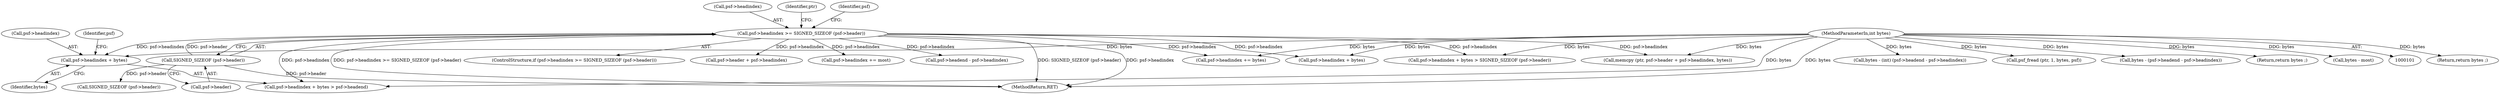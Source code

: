 digraph "1_libsndfile_708e996c87c5fae77b104ccfeb8f6db784c32074_13@pointer" {
"1000193" [label="(Call,psf->headindex + bytes)"];
"1000111" [label="(Call,psf->headindex >= SIGNED_SIZEOF (psf->header))"];
"1000115" [label="(Call,SIGNED_SIZEOF (psf->header))"];
"1000104" [label="(MethodParameterIn,int bytes)"];
"1000189" [label="(Return,return bytes ;)"];
"1000193" [label="(Call,psf->headindex + bytes)"];
"1000110" [label="(ControlStructure,if (psf->headindex >= SIGNED_SIZEOF (psf->header)))"];
"1000112" [label="(Call,psf->headindex)"];
"1000226" [label="(Call,bytes - (int) (psf->headend - psf->headindex))"];
"1000120" [label="(Call,psf_fread (ptr, 1, bytes, psf))"];
"1000192" [label="(Call,psf->headindex + bytes > psf->headend)"];
"1000265" [label="(MethodReturn,RET)"];
"1000213" [label="(Call,bytes - (psf->headend - psf->headindex))"];
"1000104" [label="(MethodParameterIn,int bytes)"];
"1000250" [label="(Call,psf->header + psf->headindex)"];
"1000248" [label="(Call,memcpy (ptr, psf->header + psf->headindex, bytes))"];
"1000116" [label="(Call,psf->header)"];
"1000173" [label="(Call,psf->headindex += most)"];
"1000258" [label="(Call,psf->headindex += bytes)"];
"1000127" [label="(Call,psf->headindex + bytes)"];
"1000132" [label="(Call,SIGNED_SIZEOF (psf->header))"];
"1000215" [label="(Call,psf->headend - psf->headindex)"];
"1000115" [label="(Call,SIGNED_SIZEOF (psf->header))"];
"1000199" [label="(Identifier,psf)"];
"1000121" [label="(Identifier,ptr)"];
"1000194" [label="(Call,psf->headindex)"];
"1000263" [label="(Return,return bytes ;)"];
"1000184" [label="(Call,bytes - most)"];
"1000129" [label="(Identifier,psf)"];
"1000126" [label="(Call,psf->headindex + bytes > SIGNED_SIZEOF (psf->header))"];
"1000111" [label="(Call,psf->headindex >= SIGNED_SIZEOF (psf->header))"];
"1000197" [label="(Identifier,bytes)"];
"1000193" -> "1000192"  [label="AST: "];
"1000193" -> "1000197"  [label="CFG: "];
"1000194" -> "1000193"  [label="AST: "];
"1000197" -> "1000193"  [label="AST: "];
"1000199" -> "1000193"  [label="CFG: "];
"1000111" -> "1000193"  [label="DDG: psf->headindex"];
"1000104" -> "1000193"  [label="DDG: bytes"];
"1000111" -> "1000110"  [label="AST: "];
"1000111" -> "1000115"  [label="CFG: "];
"1000112" -> "1000111"  [label="AST: "];
"1000115" -> "1000111"  [label="AST: "];
"1000121" -> "1000111"  [label="CFG: "];
"1000129" -> "1000111"  [label="CFG: "];
"1000111" -> "1000265"  [label="DDG: SIGNED_SIZEOF (psf->header)"];
"1000111" -> "1000265"  [label="DDG: psf->headindex"];
"1000111" -> "1000265"  [label="DDG: psf->headindex >= SIGNED_SIZEOF (psf->header)"];
"1000115" -> "1000111"  [label="DDG: psf->header"];
"1000111" -> "1000126"  [label="DDG: psf->headindex"];
"1000111" -> "1000127"  [label="DDG: psf->headindex"];
"1000111" -> "1000173"  [label="DDG: psf->headindex"];
"1000111" -> "1000192"  [label="DDG: psf->headindex"];
"1000111" -> "1000215"  [label="DDG: psf->headindex"];
"1000111" -> "1000248"  [label="DDG: psf->headindex"];
"1000111" -> "1000250"  [label="DDG: psf->headindex"];
"1000111" -> "1000258"  [label="DDG: psf->headindex"];
"1000115" -> "1000116"  [label="CFG: "];
"1000116" -> "1000115"  [label="AST: "];
"1000115" -> "1000265"  [label="DDG: psf->header"];
"1000115" -> "1000132"  [label="DDG: psf->header"];
"1000104" -> "1000101"  [label="AST: "];
"1000104" -> "1000265"  [label="DDG: bytes"];
"1000104" -> "1000120"  [label="DDG: bytes"];
"1000104" -> "1000126"  [label="DDG: bytes"];
"1000104" -> "1000127"  [label="DDG: bytes"];
"1000104" -> "1000184"  [label="DDG: bytes"];
"1000104" -> "1000189"  [label="DDG: bytes"];
"1000104" -> "1000192"  [label="DDG: bytes"];
"1000104" -> "1000213"  [label="DDG: bytes"];
"1000104" -> "1000226"  [label="DDG: bytes"];
"1000104" -> "1000248"  [label="DDG: bytes"];
"1000104" -> "1000258"  [label="DDG: bytes"];
"1000104" -> "1000263"  [label="DDG: bytes"];
}

